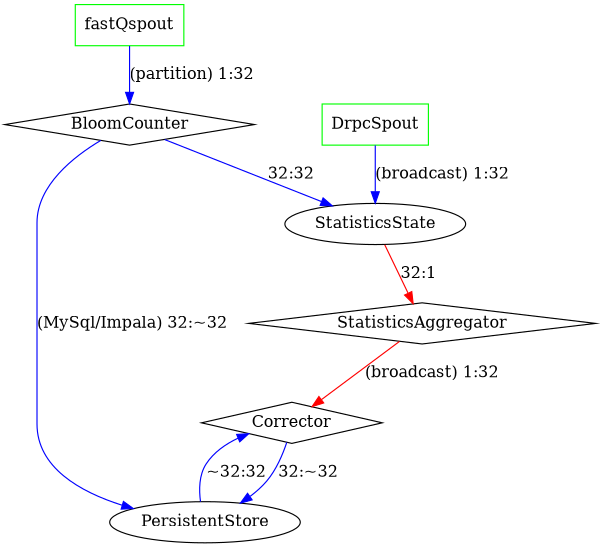 
 digraph G {
 size ="4,4";
 edge [color= blue];
 fastQspout -> BloomCounter [label="(partition) 1:32"];
 BloomCounter -> StatisticsState[label="32:32"];
 BloomCounter -> PersistentStore[label="(MySql/Impala) 32:~32"];

DrpcSpout-> StatisticsState[label="(broadcast) 1:32"];
StatisticsState -> StatisticsAggregator [label="32:1", color=red];
 
PersistentStore -> Corrector[label="~32:32"];
StatisticsAggregator -> Corrector[label="(broadcast) 1:32",  color=red];
Corrector -> PersistentStore[label="32:~32"];

fastQspout[shape=box, color=green];
DrpcSpout[shape=box, color=green];
BloomCounter[shape=diamond];
StatisticsAggregator[shape=diamond];
Corrector[shape=diamond];
 }